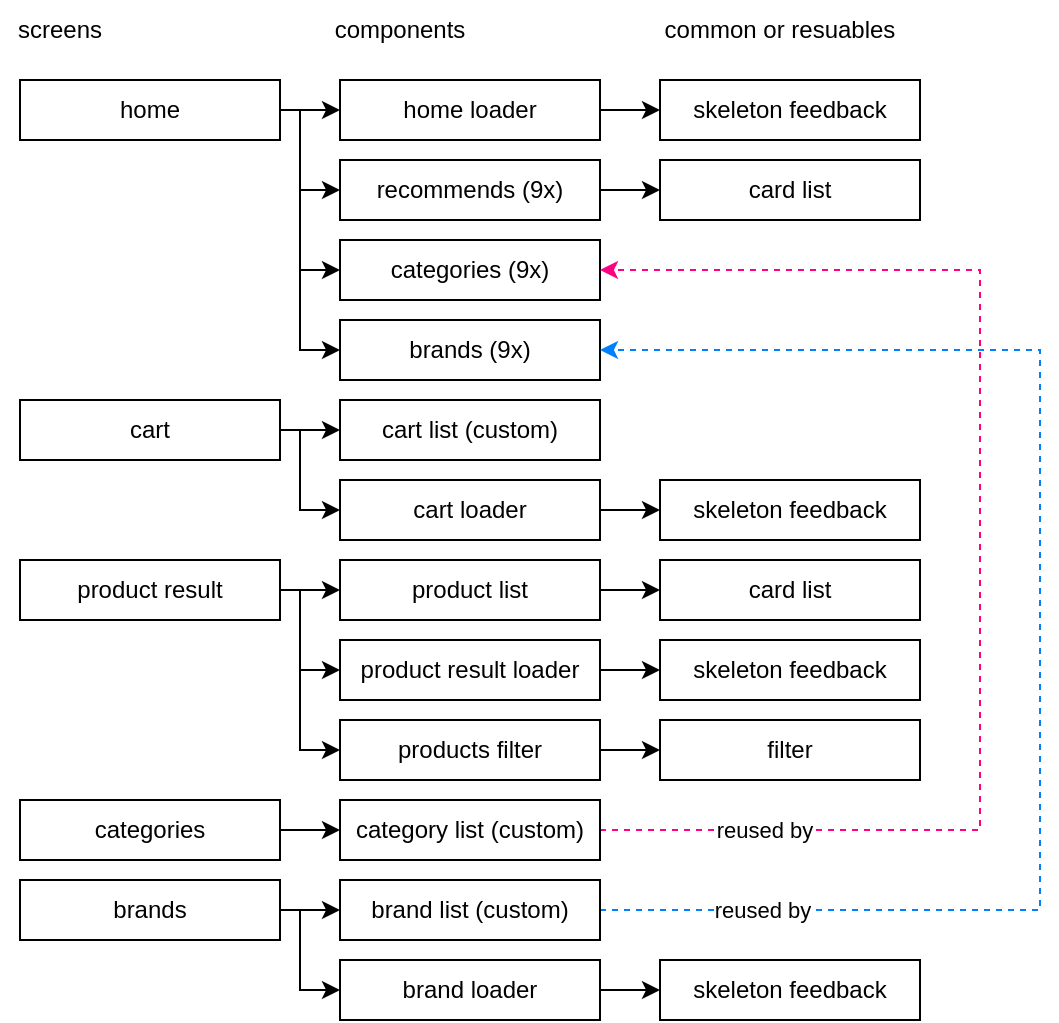 <mxfile version="20.2.7" type="github">
  <diagram id="EPZEcKvd0-_Oa5hTfupS" name="Page-1">
    <mxGraphModel dx="1831" dy="548" grid="1" gridSize="10" guides="1" tooltips="1" connect="1" arrows="1" fold="1" page="1" pageScale="1" pageWidth="850" pageHeight="1100" math="0" shadow="0">
      <root>
        <mxCell id="0" />
        <mxCell id="1" parent="0" />
        <mxCell id="tMtmgjyBRn-5rdvHNmGA-1" value="screens" style="text;html=1;strokeColor=none;fillColor=none;align=center;verticalAlign=middle;whiteSpace=wrap;rounded=0;" vertex="1" parent="1">
          <mxGeometry x="-10" y="80" width="60" height="30" as="geometry" />
        </mxCell>
        <mxCell id="tMtmgjyBRn-5rdvHNmGA-5" value="components" style="text;html=1;strokeColor=none;fillColor=none;align=center;verticalAlign=middle;whiteSpace=wrap;rounded=0;" vertex="1" parent="1">
          <mxGeometry x="140" y="80" width="100" height="30" as="geometry" />
        </mxCell>
        <mxCell id="tMtmgjyBRn-5rdvHNmGA-61" style="edgeStyle=orthogonalEdgeStyle;rounded=0;orthogonalLoop=1;jettySize=auto;html=1;entryX=0;entryY=0.5;entryDx=0;entryDy=0;strokeColor=#000000;" edge="1" parent="1" source="tMtmgjyBRn-5rdvHNmGA-7" target="tMtmgjyBRn-5rdvHNmGA-51">
          <mxGeometry relative="1" as="geometry" />
        </mxCell>
        <mxCell id="tMtmgjyBRn-5rdvHNmGA-68" style="edgeStyle=orthogonalEdgeStyle;rounded=0;orthogonalLoop=1;jettySize=auto;html=1;entryX=0;entryY=0.5;entryDx=0;entryDy=0;strokeColor=#000000;" edge="1" parent="1" source="tMtmgjyBRn-5rdvHNmGA-7" target="tMtmgjyBRn-5rdvHNmGA-66">
          <mxGeometry relative="1" as="geometry">
            <Array as="points">
              <mxPoint x="140" y="535" />
              <mxPoint x="140" y="575" />
            </Array>
          </mxGeometry>
        </mxCell>
        <mxCell id="tMtmgjyBRn-5rdvHNmGA-7" value="brands" style="rounded=0;whiteSpace=wrap;html=1;" vertex="1" parent="1">
          <mxGeometry y="520" width="130" height="30" as="geometry" />
        </mxCell>
        <mxCell id="tMtmgjyBRn-5rdvHNmGA-32" style="edgeStyle=orthogonalEdgeStyle;rounded=0;orthogonalLoop=1;jettySize=auto;html=1;entryX=0;entryY=0.5;entryDx=0;entryDy=0;" edge="1" parent="1" source="tMtmgjyBRn-5rdvHNmGA-8" target="tMtmgjyBRn-5rdvHNmGA-24">
          <mxGeometry relative="1" as="geometry" />
        </mxCell>
        <mxCell id="tMtmgjyBRn-5rdvHNmGA-8" value="recommends (9x)" style="rounded=0;whiteSpace=wrap;html=1;" vertex="1" parent="1">
          <mxGeometry x="160" y="160" width="130" height="30" as="geometry" />
        </mxCell>
        <mxCell id="tMtmgjyBRn-5rdvHNmGA-9" value="categories (9x)" style="rounded=0;whiteSpace=wrap;html=1;" vertex="1" parent="1">
          <mxGeometry x="160" y="200" width="130" height="30" as="geometry" />
        </mxCell>
        <mxCell id="tMtmgjyBRn-5rdvHNmGA-10" value="brands (9x)" style="rounded=0;whiteSpace=wrap;html=1;" vertex="1" parent="1">
          <mxGeometry x="160" y="240" width="130" height="30" as="geometry" />
        </mxCell>
        <mxCell id="tMtmgjyBRn-5rdvHNmGA-11" value="cart list (custom)" style="rounded=0;whiteSpace=wrap;html=1;" vertex="1" parent="1">
          <mxGeometry x="160" y="280" width="130" height="30" as="geometry" />
        </mxCell>
        <mxCell id="tMtmgjyBRn-5rdvHNmGA-40" style="edgeStyle=orthogonalEdgeStyle;rounded=0;orthogonalLoop=1;jettySize=auto;html=1;" edge="1" parent="1" source="tMtmgjyBRn-5rdvHNmGA-14" target="tMtmgjyBRn-5rdvHNmGA-39">
          <mxGeometry relative="1" as="geometry" />
        </mxCell>
        <mxCell id="tMtmgjyBRn-5rdvHNmGA-14" value="product list" style="rounded=0;whiteSpace=wrap;html=1;" vertex="1" parent="1">
          <mxGeometry x="160" y="360" width="130" height="30" as="geometry" />
        </mxCell>
        <mxCell id="tMtmgjyBRn-5rdvHNmGA-31" style="edgeStyle=orthogonalEdgeStyle;rounded=0;orthogonalLoop=1;jettySize=auto;html=1;entryX=0;entryY=0.5;entryDx=0;entryDy=0;" edge="1" parent="1" source="tMtmgjyBRn-5rdvHNmGA-16" target="tMtmgjyBRn-5rdvHNmGA-23">
          <mxGeometry relative="1" as="geometry" />
        </mxCell>
        <mxCell id="tMtmgjyBRn-5rdvHNmGA-16" value="home loader" style="rounded=0;whiteSpace=wrap;html=1;" vertex="1" parent="1">
          <mxGeometry x="160" y="120" width="130" height="30" as="geometry" />
        </mxCell>
        <mxCell id="tMtmgjyBRn-5rdvHNmGA-34" style="edgeStyle=orthogonalEdgeStyle;rounded=0;orthogonalLoop=1;jettySize=auto;html=1;entryX=0;entryY=0.5;entryDx=0;entryDy=0;" edge="1" parent="1" source="tMtmgjyBRn-5rdvHNmGA-17" target="tMtmgjyBRn-5rdvHNmGA-33">
          <mxGeometry relative="1" as="geometry" />
        </mxCell>
        <mxCell id="tMtmgjyBRn-5rdvHNmGA-17" value="cart loader" style="rounded=0;whiteSpace=wrap;html=1;" vertex="1" parent="1">
          <mxGeometry x="160" y="320" width="130" height="30" as="geometry" />
        </mxCell>
        <mxCell id="tMtmgjyBRn-5rdvHNmGA-52" style="edgeStyle=orthogonalEdgeStyle;rounded=0;orthogonalLoop=1;jettySize=auto;html=1;entryX=1;entryY=0.5;entryDx=0;entryDy=0;dashed=1;strokeColor=#FF0080;" edge="1" parent="1" source="tMtmgjyBRn-5rdvHNmGA-18" target="tMtmgjyBRn-5rdvHNmGA-9">
          <mxGeometry relative="1" as="geometry">
            <Array as="points">
              <mxPoint x="480" y="495" />
              <mxPoint x="480" y="215" />
            </Array>
          </mxGeometry>
        </mxCell>
        <mxCell id="tMtmgjyBRn-5rdvHNmGA-54" value="reused by" style="edgeLabel;html=1;align=center;verticalAlign=middle;resizable=0;points=[];" vertex="1" connectable="0" parent="tMtmgjyBRn-5rdvHNmGA-52">
          <mxGeometry x="-0.753" relative="1" as="geometry">
            <mxPoint as="offset" />
          </mxGeometry>
        </mxCell>
        <mxCell id="tMtmgjyBRn-5rdvHNmGA-18" value="category list (custom)" style="rounded=0;whiteSpace=wrap;html=1;" vertex="1" parent="1">
          <mxGeometry x="160" y="480" width="130" height="30" as="geometry" />
        </mxCell>
        <mxCell id="tMtmgjyBRn-5rdvHNmGA-27" style="edgeStyle=orthogonalEdgeStyle;rounded=0;orthogonalLoop=1;jettySize=auto;html=1;" edge="1" parent="1" source="tMtmgjyBRn-5rdvHNmGA-19" target="tMtmgjyBRn-5rdvHNmGA-16">
          <mxGeometry relative="1" as="geometry" />
        </mxCell>
        <mxCell id="tMtmgjyBRn-5rdvHNmGA-28" style="edgeStyle=orthogonalEdgeStyle;rounded=0;orthogonalLoop=1;jettySize=auto;html=1;entryX=0;entryY=0.5;entryDx=0;entryDy=0;" edge="1" parent="1" source="tMtmgjyBRn-5rdvHNmGA-19" target="tMtmgjyBRn-5rdvHNmGA-8">
          <mxGeometry relative="1" as="geometry">
            <Array as="points">
              <mxPoint x="140" y="135" />
              <mxPoint x="140" y="175" />
            </Array>
          </mxGeometry>
        </mxCell>
        <mxCell id="tMtmgjyBRn-5rdvHNmGA-29" style="edgeStyle=orthogonalEdgeStyle;rounded=0;orthogonalLoop=1;jettySize=auto;html=1;entryX=0;entryY=0.5;entryDx=0;entryDy=0;" edge="1" parent="1" source="tMtmgjyBRn-5rdvHNmGA-19" target="tMtmgjyBRn-5rdvHNmGA-9">
          <mxGeometry relative="1" as="geometry">
            <Array as="points">
              <mxPoint x="140" y="135" />
              <mxPoint x="140" y="215" />
            </Array>
          </mxGeometry>
        </mxCell>
        <mxCell id="tMtmgjyBRn-5rdvHNmGA-30" style="edgeStyle=orthogonalEdgeStyle;rounded=0;orthogonalLoop=1;jettySize=auto;html=1;entryX=0;entryY=0.5;entryDx=0;entryDy=0;" edge="1" parent="1" source="tMtmgjyBRn-5rdvHNmGA-19" target="tMtmgjyBRn-5rdvHNmGA-10">
          <mxGeometry relative="1" as="geometry">
            <Array as="points">
              <mxPoint x="140" y="135" />
              <mxPoint x="140" y="255" />
            </Array>
          </mxGeometry>
        </mxCell>
        <mxCell id="tMtmgjyBRn-5rdvHNmGA-19" value="home" style="rounded=0;whiteSpace=wrap;html=1;" vertex="1" parent="1">
          <mxGeometry y="120" width="130" height="30" as="geometry" />
        </mxCell>
        <mxCell id="tMtmgjyBRn-5rdvHNmGA-35" style="edgeStyle=orthogonalEdgeStyle;rounded=0;orthogonalLoop=1;jettySize=auto;html=1;" edge="1" parent="1" source="tMtmgjyBRn-5rdvHNmGA-20" target="tMtmgjyBRn-5rdvHNmGA-11">
          <mxGeometry relative="1" as="geometry" />
        </mxCell>
        <mxCell id="tMtmgjyBRn-5rdvHNmGA-36" style="edgeStyle=orthogonalEdgeStyle;rounded=0;orthogonalLoop=1;jettySize=auto;html=1;entryX=0;entryY=0.5;entryDx=0;entryDy=0;" edge="1" parent="1" source="tMtmgjyBRn-5rdvHNmGA-20" target="tMtmgjyBRn-5rdvHNmGA-17">
          <mxGeometry relative="1" as="geometry">
            <Array as="points">
              <mxPoint x="140" y="295" />
              <mxPoint x="140" y="335" />
            </Array>
          </mxGeometry>
        </mxCell>
        <mxCell id="tMtmgjyBRn-5rdvHNmGA-20" value="cart" style="rounded=0;whiteSpace=wrap;html=1;" vertex="1" parent="1">
          <mxGeometry y="280" width="130" height="30" as="geometry" />
        </mxCell>
        <mxCell id="tMtmgjyBRn-5rdvHNmGA-62" style="edgeStyle=orthogonalEdgeStyle;rounded=0;orthogonalLoop=1;jettySize=auto;html=1;entryX=0;entryY=0.5;entryDx=0;entryDy=0;strokeColor=#000000;" edge="1" parent="1" source="tMtmgjyBRn-5rdvHNmGA-21" target="tMtmgjyBRn-5rdvHNmGA-14">
          <mxGeometry relative="1" as="geometry" />
        </mxCell>
        <mxCell id="tMtmgjyBRn-5rdvHNmGA-63" style="edgeStyle=orthogonalEdgeStyle;rounded=0;orthogonalLoop=1;jettySize=auto;html=1;entryX=0;entryY=0.5;entryDx=0;entryDy=0;strokeColor=#000000;" edge="1" parent="1" source="tMtmgjyBRn-5rdvHNmGA-21" target="tMtmgjyBRn-5rdvHNmGA-41">
          <mxGeometry relative="1" as="geometry">
            <Array as="points">
              <mxPoint x="140" y="375" />
              <mxPoint x="140" y="415" />
            </Array>
          </mxGeometry>
        </mxCell>
        <mxCell id="tMtmgjyBRn-5rdvHNmGA-64" style="edgeStyle=orthogonalEdgeStyle;rounded=0;orthogonalLoop=1;jettySize=auto;html=1;entryX=0;entryY=0.5;entryDx=0;entryDy=0;strokeColor=#000000;" edge="1" parent="1" source="tMtmgjyBRn-5rdvHNmGA-21" target="tMtmgjyBRn-5rdvHNmGA-45">
          <mxGeometry relative="1" as="geometry">
            <Array as="points">
              <mxPoint x="140" y="375" />
              <mxPoint x="140" y="455" />
            </Array>
          </mxGeometry>
        </mxCell>
        <mxCell id="tMtmgjyBRn-5rdvHNmGA-21" value="product result" style="rounded=0;whiteSpace=wrap;html=1;" vertex="1" parent="1">
          <mxGeometry y="360" width="130" height="30" as="geometry" />
        </mxCell>
        <mxCell id="tMtmgjyBRn-5rdvHNmGA-22" value="common or resuables" style="text;html=1;strokeColor=none;fillColor=none;align=center;verticalAlign=middle;whiteSpace=wrap;rounded=0;" vertex="1" parent="1">
          <mxGeometry x="320" y="80" width="120" height="30" as="geometry" />
        </mxCell>
        <mxCell id="tMtmgjyBRn-5rdvHNmGA-23" value="skeleton feedback" style="rounded=0;whiteSpace=wrap;html=1;" vertex="1" parent="1">
          <mxGeometry x="320" y="120" width="130" height="30" as="geometry" />
        </mxCell>
        <mxCell id="tMtmgjyBRn-5rdvHNmGA-24" value="card list" style="rounded=0;whiteSpace=wrap;html=1;" vertex="1" parent="1">
          <mxGeometry x="320" y="160" width="130" height="30" as="geometry" />
        </mxCell>
        <mxCell id="tMtmgjyBRn-5rdvHNmGA-33" value="skeleton feedback" style="rounded=0;whiteSpace=wrap;html=1;" vertex="1" parent="1">
          <mxGeometry x="320" y="320" width="130" height="30" as="geometry" />
        </mxCell>
        <mxCell id="tMtmgjyBRn-5rdvHNmGA-39" value="card list" style="rounded=0;whiteSpace=wrap;html=1;" vertex="1" parent="1">
          <mxGeometry x="320" y="360" width="130" height="30" as="geometry" />
        </mxCell>
        <mxCell id="tMtmgjyBRn-5rdvHNmGA-44" style="edgeStyle=orthogonalEdgeStyle;rounded=0;orthogonalLoop=1;jettySize=auto;html=1;entryX=0;entryY=0.5;entryDx=0;entryDy=0;" edge="1" parent="1" source="tMtmgjyBRn-5rdvHNmGA-41" target="tMtmgjyBRn-5rdvHNmGA-43">
          <mxGeometry relative="1" as="geometry" />
        </mxCell>
        <mxCell id="tMtmgjyBRn-5rdvHNmGA-41" value="product result loader" style="rounded=0;whiteSpace=wrap;html=1;" vertex="1" parent="1">
          <mxGeometry x="160" y="400" width="130" height="30" as="geometry" />
        </mxCell>
        <mxCell id="tMtmgjyBRn-5rdvHNmGA-43" value="skeleton feedback" style="rounded=0;whiteSpace=wrap;html=1;" vertex="1" parent="1">
          <mxGeometry x="320" y="400" width="130" height="30" as="geometry" />
        </mxCell>
        <mxCell id="tMtmgjyBRn-5rdvHNmGA-47" style="edgeStyle=orthogonalEdgeStyle;rounded=0;orthogonalLoop=1;jettySize=auto;html=1;" edge="1" parent="1" source="tMtmgjyBRn-5rdvHNmGA-45" target="tMtmgjyBRn-5rdvHNmGA-46">
          <mxGeometry relative="1" as="geometry" />
        </mxCell>
        <mxCell id="tMtmgjyBRn-5rdvHNmGA-45" value="products filter" style="rounded=0;whiteSpace=wrap;html=1;" vertex="1" parent="1">
          <mxGeometry x="160" y="440" width="130" height="30" as="geometry" />
        </mxCell>
        <mxCell id="tMtmgjyBRn-5rdvHNmGA-46" value="filter" style="rounded=0;whiteSpace=wrap;html=1;" vertex="1" parent="1">
          <mxGeometry x="320" y="440" width="130" height="30" as="geometry" />
        </mxCell>
        <mxCell id="tMtmgjyBRn-5rdvHNmGA-53" style="edgeStyle=orthogonalEdgeStyle;rounded=0;orthogonalLoop=1;jettySize=auto;html=1;entryX=1;entryY=0.5;entryDx=0;entryDy=0;dashed=1;strokeColor=#007FFF;" edge="1" parent="1" source="tMtmgjyBRn-5rdvHNmGA-51" target="tMtmgjyBRn-5rdvHNmGA-10">
          <mxGeometry relative="1" as="geometry">
            <Array as="points">
              <mxPoint x="510" y="535" />
              <mxPoint x="510" y="255" />
            </Array>
          </mxGeometry>
        </mxCell>
        <mxCell id="tMtmgjyBRn-5rdvHNmGA-58" value="reused by" style="edgeLabel;html=1;align=center;verticalAlign=middle;resizable=0;points=[];" vertex="1" connectable="0" parent="tMtmgjyBRn-5rdvHNmGA-53">
          <mxGeometry x="-0.776" relative="1" as="geometry">
            <mxPoint as="offset" />
          </mxGeometry>
        </mxCell>
        <mxCell id="tMtmgjyBRn-5rdvHNmGA-51" value="brand list (custom)" style="rounded=0;whiteSpace=wrap;html=1;" vertex="1" parent="1">
          <mxGeometry x="160" y="520" width="130" height="30" as="geometry" />
        </mxCell>
        <mxCell id="tMtmgjyBRn-5rdvHNmGA-60" style="edgeStyle=orthogonalEdgeStyle;rounded=0;orthogonalLoop=1;jettySize=auto;html=1;entryX=0;entryY=0.5;entryDx=0;entryDy=0;strokeColor=#000000;" edge="1" parent="1" source="tMtmgjyBRn-5rdvHNmGA-59" target="tMtmgjyBRn-5rdvHNmGA-18">
          <mxGeometry relative="1" as="geometry" />
        </mxCell>
        <mxCell id="tMtmgjyBRn-5rdvHNmGA-59" value="categories" style="rounded=0;whiteSpace=wrap;html=1;" vertex="1" parent="1">
          <mxGeometry y="480" width="130" height="30" as="geometry" />
        </mxCell>
        <mxCell id="tMtmgjyBRn-5rdvHNmGA-65" value="skeleton feedback" style="rounded=0;whiteSpace=wrap;html=1;" vertex="1" parent="1">
          <mxGeometry x="320" y="560" width="130" height="30" as="geometry" />
        </mxCell>
        <mxCell id="tMtmgjyBRn-5rdvHNmGA-67" style="edgeStyle=orthogonalEdgeStyle;rounded=0;orthogonalLoop=1;jettySize=auto;html=1;strokeColor=#000000;" edge="1" parent="1" source="tMtmgjyBRn-5rdvHNmGA-66" target="tMtmgjyBRn-5rdvHNmGA-65">
          <mxGeometry relative="1" as="geometry" />
        </mxCell>
        <mxCell id="tMtmgjyBRn-5rdvHNmGA-66" value="brand loader" style="rounded=0;whiteSpace=wrap;html=1;" vertex="1" parent="1">
          <mxGeometry x="160" y="560" width="130" height="30" as="geometry" />
        </mxCell>
      </root>
    </mxGraphModel>
  </diagram>
</mxfile>
